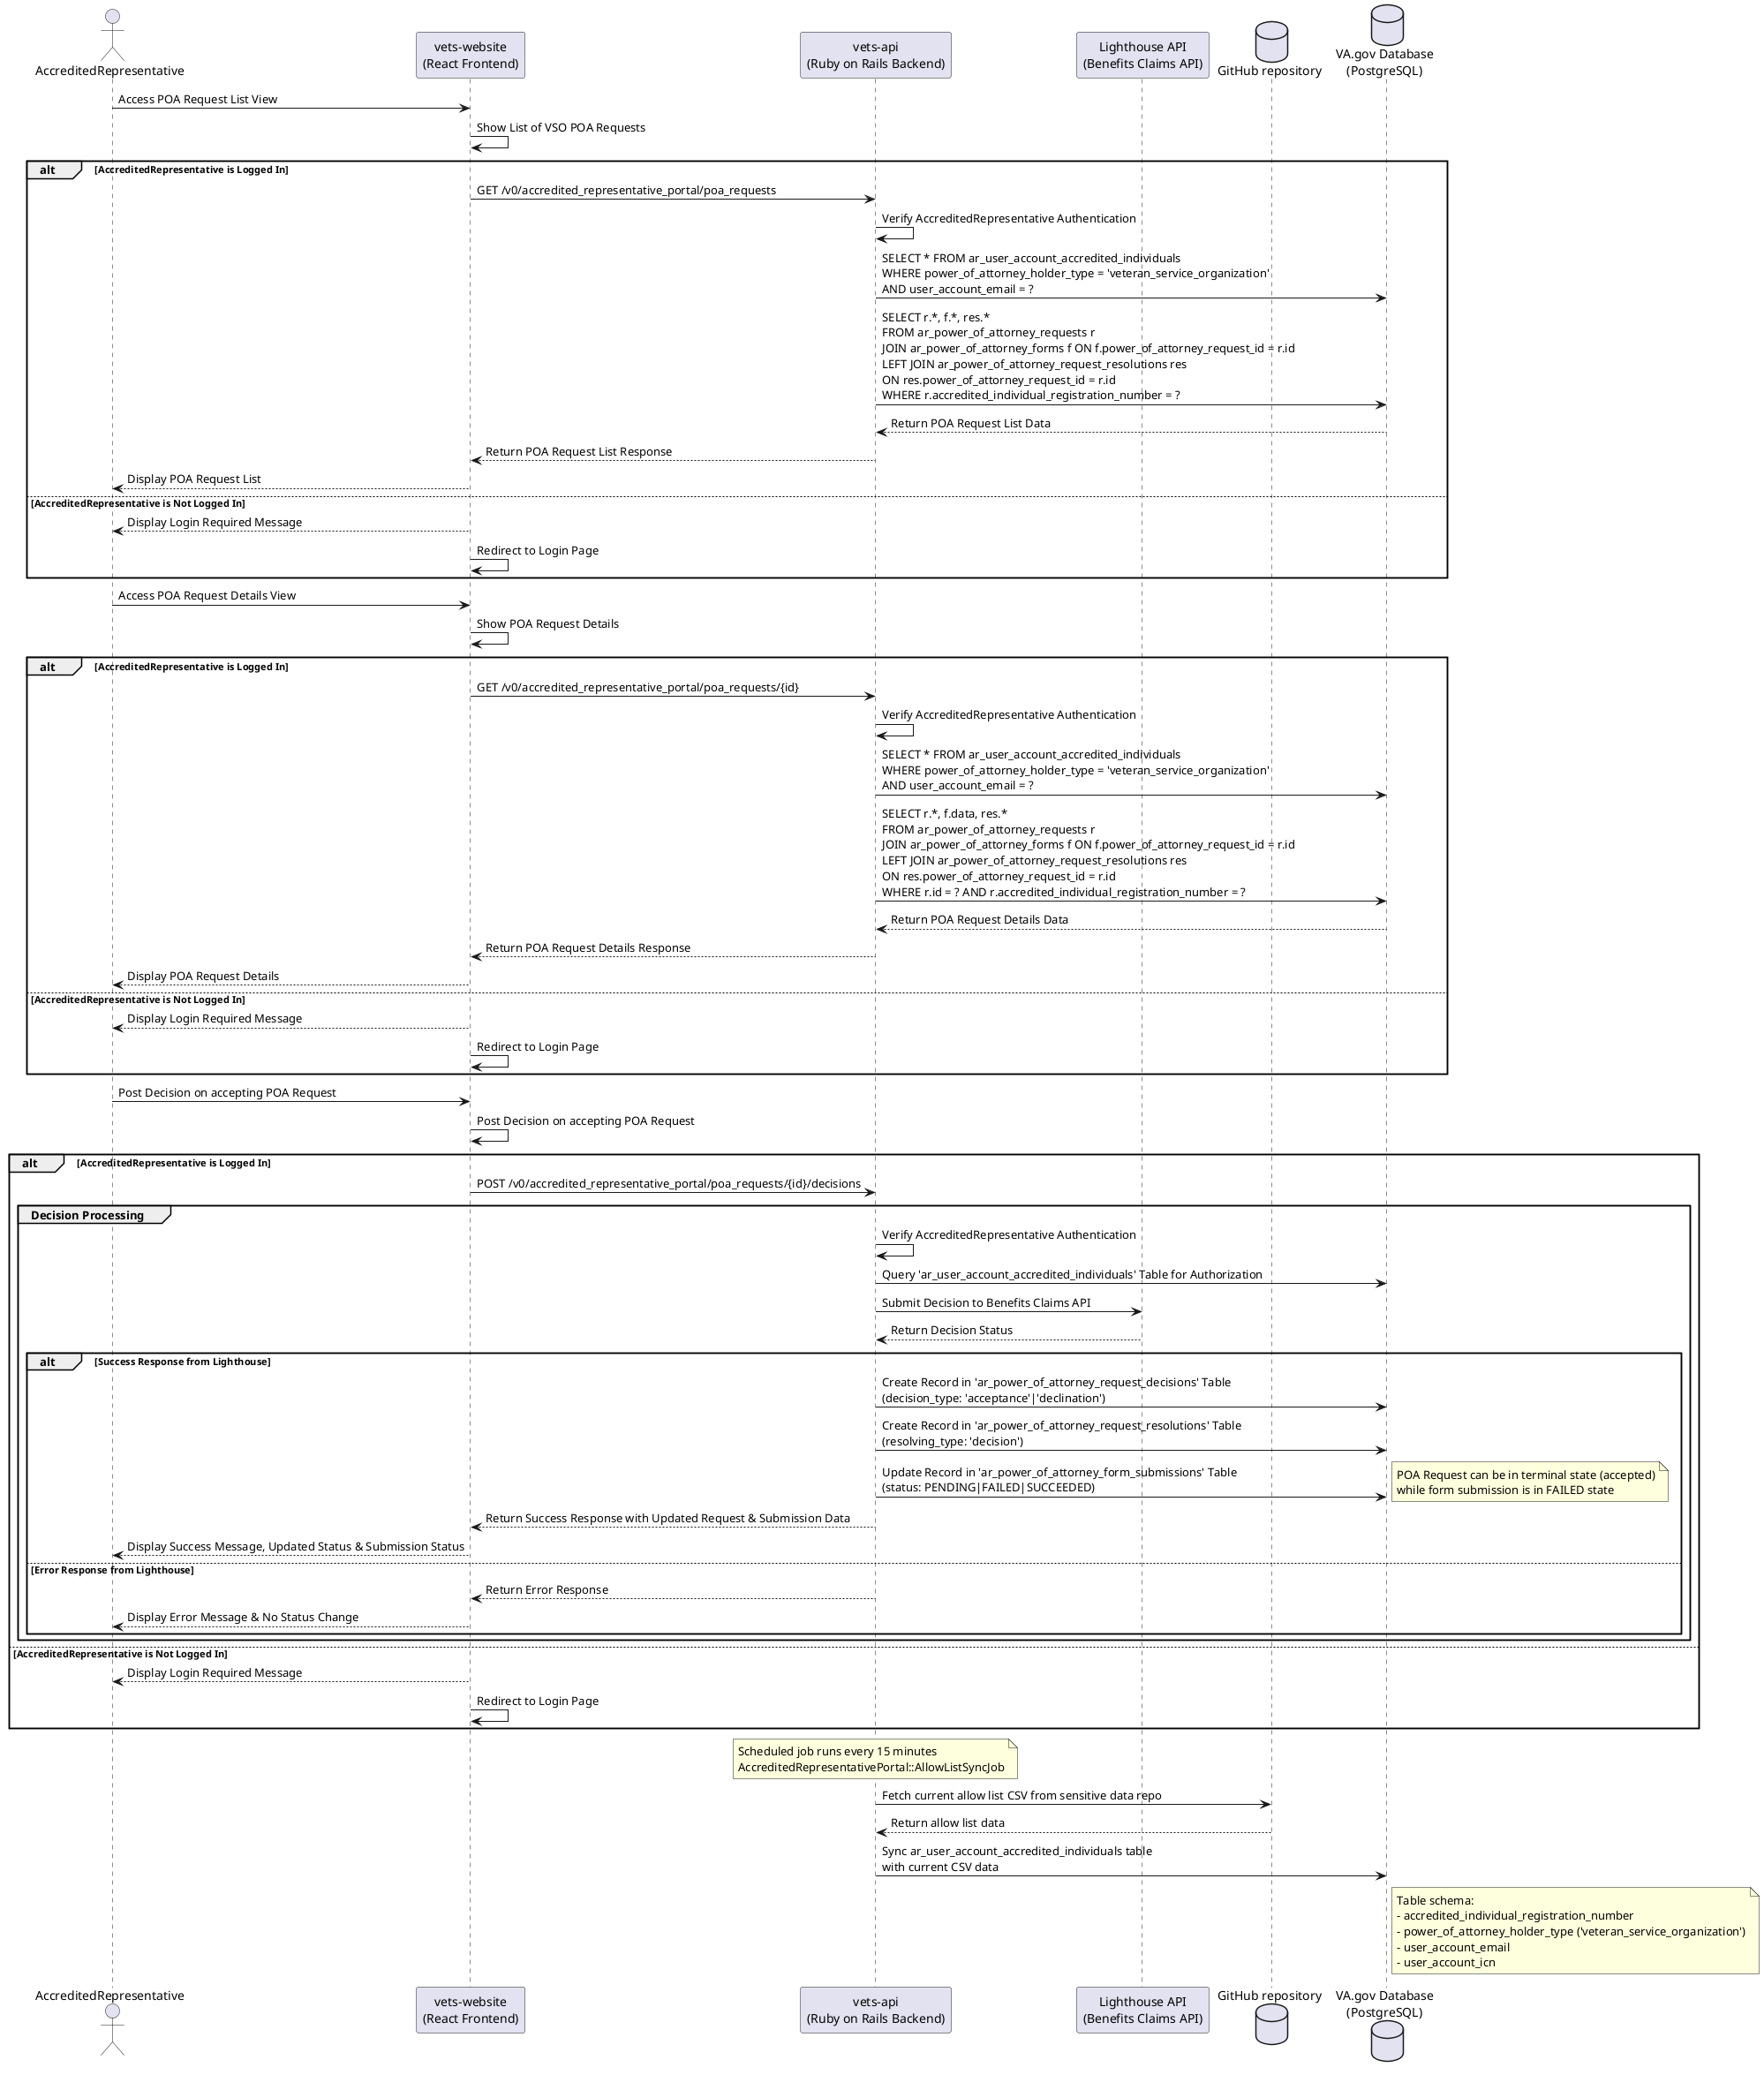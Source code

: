 @startuml

actor AccreditedRepresentative
participant "vets-website\n(React Frontend)" as Frontend
participant "vets-api\n(Ruby on Rails Backend)" as Backend
participant "Lighthouse API\n(Benefits Claims API)" as LighthouseAPI
database "GitHub repository" as Github
database "VA.gov Database\n(PostgreSQL)" as VAGovDB

' --- POA REQUEST LIST ---
AccreditedRepresentative -> Frontend : Access POA Request List View
Frontend -> Frontend : Show List of VSO POA Requests
alt AccreditedRepresentative is Logged In
    Frontend -> Backend : GET /v0/accredited_representative_portal/poa_requests
    Backend -> Backend : Verify AccreditedRepresentative Authentication

    Backend -> VAGovDB : SELECT * FROM ar_user_account_accredited_individuals\nWHERE power_of_attorney_holder_type = 'veteran_service_organization'\nAND user_account_email = ?

    Backend -> VAGovDB : SELECT r.*, f.*, res.*\nFROM ar_power_of_attorney_requests r\nJOIN ar_power_of_attorney_forms f ON f.power_of_attorney_request_id = r.id\nLEFT JOIN ar_power_of_attorney_request_resolutions res\nON res.power_of_attorney_request_id = r.id\nWHERE r.accredited_individual_registration_number = ?

    VAGovDB --> Backend : Return POA Request List Data
    Backend --> Frontend : Return POA Request List Response
    Frontend --> AccreditedRepresentative : Display POA Request List
else AccreditedRepresentative is Not Logged In
    Frontend --> AccreditedRepresentative : Display Login Required Message
    Frontend -> Frontend : Redirect to Login Page
end

' --- POA REQUEST DETAILS ---
AccreditedRepresentative -> Frontend : Access POA Request Details View
Frontend -> Frontend : Show POA Request Details
alt AccreditedRepresentative is Logged In
    Frontend -> Backend : GET /v0/accredited_representative_portal/poa_requests/{id}
    Backend -> Backend : Verify AccreditedRepresentative Authentication

    Backend -> VAGovDB : SELECT * FROM ar_user_account_accredited_individuals\nWHERE power_of_attorney_holder_type = 'veteran_service_organization'\nAND user_account_email = ?

    Backend -> VAGovDB : SELECT r.*, f.data, res.*\nFROM ar_power_of_attorney_requests r\nJOIN ar_power_of_attorney_forms f ON f.power_of_attorney_request_id = r.id\nLEFT JOIN ar_power_of_attorney_request_resolutions res\nON res.power_of_attorney_request_id = r.id\nWHERE r.id = ? AND r.accredited_individual_registration_number = ?

    VAGovDB --> Backend : Return POA Request Details Data
    Backend --> Frontend : Return POA Request Details Response
    Frontend --> AccreditedRepresentative : Display POA Request Details
else AccreditedRepresentative is Not Logged In
    Frontend --> AccreditedRepresentative : Display Login Required Message
    Frontend -> Frontend : Redirect to Login Page
end

' --- POA REQUEST DECISION ---
AccreditedRepresentative -> Frontend : Post Decision on accepting POA Request
Frontend -> Frontend : Post Decision on accepting POA Request
alt AccreditedRepresentative is Logged In
    Frontend -> Backend : POST /v0/accredited_representative_portal/poa_requests/{id}/decisions
    
    group Decision Processing
        Backend -> Backend : Verify AccreditedRepresentative Authentication
        Backend -> VAGovDB : Query 'ar_user_account_accredited_individuals' Table for Authorization
        
        Backend -> LighthouseAPI : Submit Decision to Benefits Claims API
        LighthouseAPI --> Backend : Return Decision Status
        
        alt Success Response from Lighthouse
            Backend -> VAGovDB : Create Record in 'ar_power_of_attorney_request_decisions' Table\n(decision_type: 'acceptance'|'declination')
            Backend -> VAGovDB : Create Record in 'ar_power_of_attorney_request_resolutions' Table\n(resolving_type: 'decision')
            Backend -> VAGovDB : Update Record in 'ar_power_of_attorney_form_submissions' Table\n(status: PENDING|FAILED|SUCCEEDED)
            note right
              POA Request can be in terminal state (accepted)
              while form submission is in FAILED state
            end note
            Backend --> Frontend : Return Success Response with Updated Request & Submission Data
            Frontend --> AccreditedRepresentative : Display Success Message, Updated Status & Submission Status
        else Error Response from Lighthouse
            Backend --> Frontend : Return Error Response
            Frontend --> AccreditedRepresentative : Display Error Message & No Status Change
        end
    end
else AccreditedRepresentative is Not Logged In
    Frontend --> AccreditedRepresentative : Display Login Required Message
    Frontend -> Frontend : Redirect to Login Page
end

' --- ALLOW LIST SYNC ---
note over Backend
  Scheduled job runs every 15 minutes
  AccreditedRepresentativePortal::AllowListSyncJob
end note

Backend -> Github: Fetch current allow list CSV from sensitive data repo
Github --> Backend: Return allow list data

Backend -> VAGovDB: Sync ar_user_account_accredited_individuals table\nwith current CSV data

note right of VAGovDB
  Table schema:
  - accredited_individual_registration_number
  - power_of_attorney_holder_type ('veteran_service_organization')
  - user_account_email
  - user_account_icn
end note

@enduml

